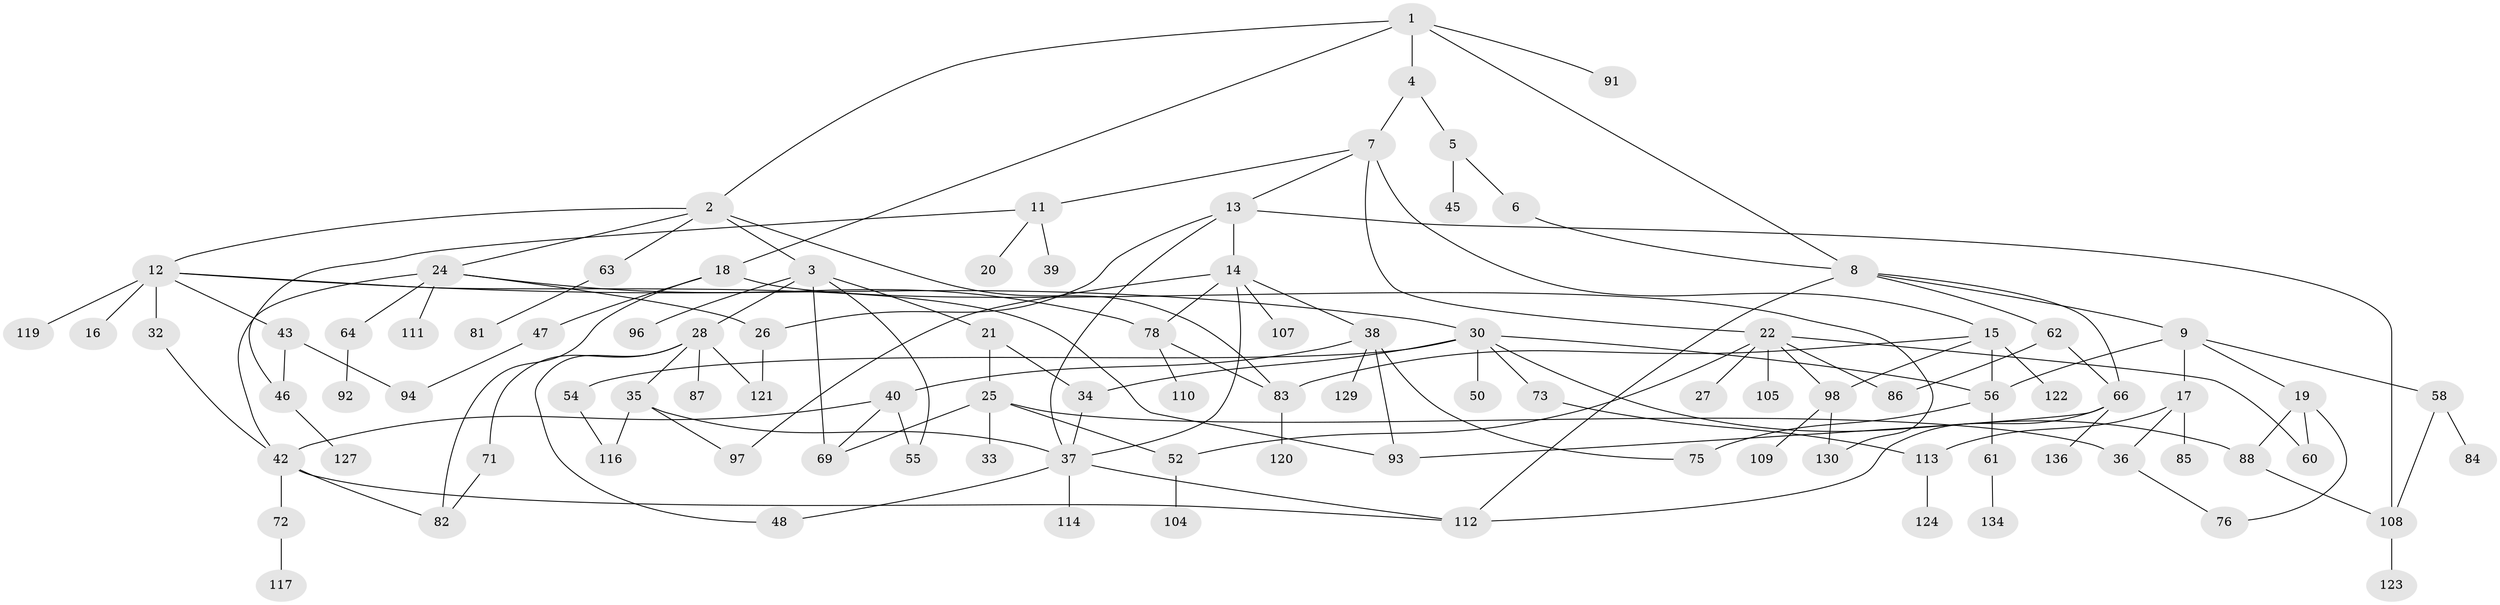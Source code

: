 // original degree distribution, {5: 0.0661764705882353, 6: 0.03676470588235294, 8: 0.007352941176470588, 3: 0.21323529411764705, 4: 0.13970588235294118, 2: 0.2426470588235294, 7: 0.007352941176470588, 1: 0.2867647058823529}
// Generated by graph-tools (version 1.1) at 2025/10/02/27/25 16:10:52]
// undirected, 99 vertices, 140 edges
graph export_dot {
graph [start="1"]
  node [color=gray90,style=filled];
  1;
  2;
  3 [super="+101"];
  4;
  5 [super="+70"];
  6;
  7 [super="+10"];
  8 [super="+44"];
  9 [super="+115"];
  11;
  12 [super="+29"];
  13 [super="+118"];
  14 [super="+77"];
  15 [super="+65"];
  16 [super="+51"];
  17 [super="+23"];
  18 [super="+100"];
  19;
  20;
  21;
  22 [super="+79"];
  24 [super="+53"];
  25 [super="+31"];
  26 [super="+132"];
  27;
  28 [super="+68"];
  30 [super="+41"];
  32;
  33;
  34 [super="+135"];
  35;
  36;
  37 [super="+128"];
  38 [super="+95"];
  39;
  40 [super="+59"];
  42 [super="+103"];
  43;
  45;
  46 [super="+49"];
  47;
  48;
  50;
  52 [super="+74"];
  54;
  55;
  56 [super="+57"];
  58 [super="+89"];
  60;
  61 [super="+133"];
  62 [super="+90"];
  63;
  64 [super="+80"];
  66 [super="+67"];
  69 [super="+106"];
  71;
  72;
  73;
  75 [super="+99"];
  76;
  78;
  81;
  82;
  83 [super="+102"];
  84;
  85;
  86;
  87 [super="+125"];
  88 [super="+126"];
  91;
  92;
  93 [super="+131"];
  94;
  96;
  97;
  98;
  104;
  105;
  107;
  108;
  109;
  110;
  111;
  112;
  113;
  114;
  116;
  117;
  119;
  120;
  121;
  122;
  123;
  124;
  127;
  129;
  130;
  134;
  136;
  1 -- 2;
  1 -- 4;
  1 -- 8;
  1 -- 18;
  1 -- 91;
  2 -- 3;
  2 -- 12;
  2 -- 24;
  2 -- 63;
  2 -- 83;
  3 -- 21;
  3 -- 28;
  3 -- 55;
  3 -- 96;
  3 -- 69 [weight=2];
  4 -- 5;
  4 -- 7;
  5 -- 6;
  5 -- 45;
  6 -- 8;
  7 -- 11;
  7 -- 15;
  7 -- 22;
  7 -- 13;
  8 -- 9;
  8 -- 62;
  8 -- 112;
  8 -- 66;
  9 -- 17;
  9 -- 19;
  9 -- 58;
  9 -- 56;
  11 -- 20;
  11 -- 39;
  11 -- 46;
  12 -- 16;
  12 -- 30;
  12 -- 32;
  12 -- 43;
  12 -- 93;
  12 -- 119;
  13 -- 14;
  13 -- 26;
  13 -- 108;
  13 -- 37;
  14 -- 38;
  14 -- 37;
  14 -- 78;
  14 -- 97;
  14 -- 107;
  15 -- 98;
  15 -- 83;
  15 -- 56;
  15 -- 122;
  17 -- 85;
  17 -- 36;
  17 -- 113;
  18 -- 47;
  18 -- 130;
  18 -- 82;
  19 -- 60;
  19 -- 76;
  19 -- 88;
  21 -- 25;
  21 -- 34;
  22 -- 27;
  22 -- 98;
  22 -- 60;
  22 -- 52;
  22 -- 105;
  22 -- 86;
  24 -- 64;
  24 -- 111;
  24 -- 26;
  24 -- 42;
  24 -- 78;
  25 -- 33;
  25 -- 52;
  25 -- 36;
  25 -- 69;
  26 -- 121;
  28 -- 35;
  28 -- 48;
  28 -- 71;
  28 -- 87;
  28 -- 121;
  30 -- 34;
  30 -- 50;
  30 -- 54;
  30 -- 56;
  30 -- 73;
  30 -- 88;
  32 -- 42;
  34 -- 37;
  35 -- 37;
  35 -- 97;
  35 -- 116;
  36 -- 76;
  37 -- 114;
  37 -- 112;
  37 -- 48;
  38 -- 40;
  38 -- 75 [weight=2];
  38 -- 93;
  38 -- 129;
  40 -- 69;
  40 -- 55;
  40 -- 42;
  42 -- 72;
  42 -- 112;
  42 -- 82;
  43 -- 46;
  43 -- 94;
  46 -- 127;
  47 -- 94;
  52 -- 104;
  54 -- 116;
  56 -- 75;
  56 -- 61;
  58 -- 84;
  58 -- 108;
  61 -- 134;
  62 -- 86;
  62 -- 66;
  63 -- 81;
  64 -- 92;
  66 -- 112;
  66 -- 136;
  66 -- 93;
  71 -- 82;
  72 -- 117;
  73 -- 113;
  78 -- 110;
  78 -- 83;
  83 -- 120;
  88 -- 108;
  98 -- 109;
  98 -- 130;
  108 -- 123;
  113 -- 124;
}
